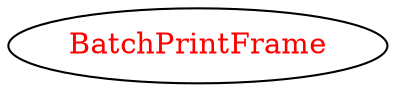 digraph dependencyGraph {
 concentrate=true;
 ranksep="2.0";
 rankdir="LR"; 
 splines="ortho";
"BatchPrintFrame" [fontcolor="red"];
}